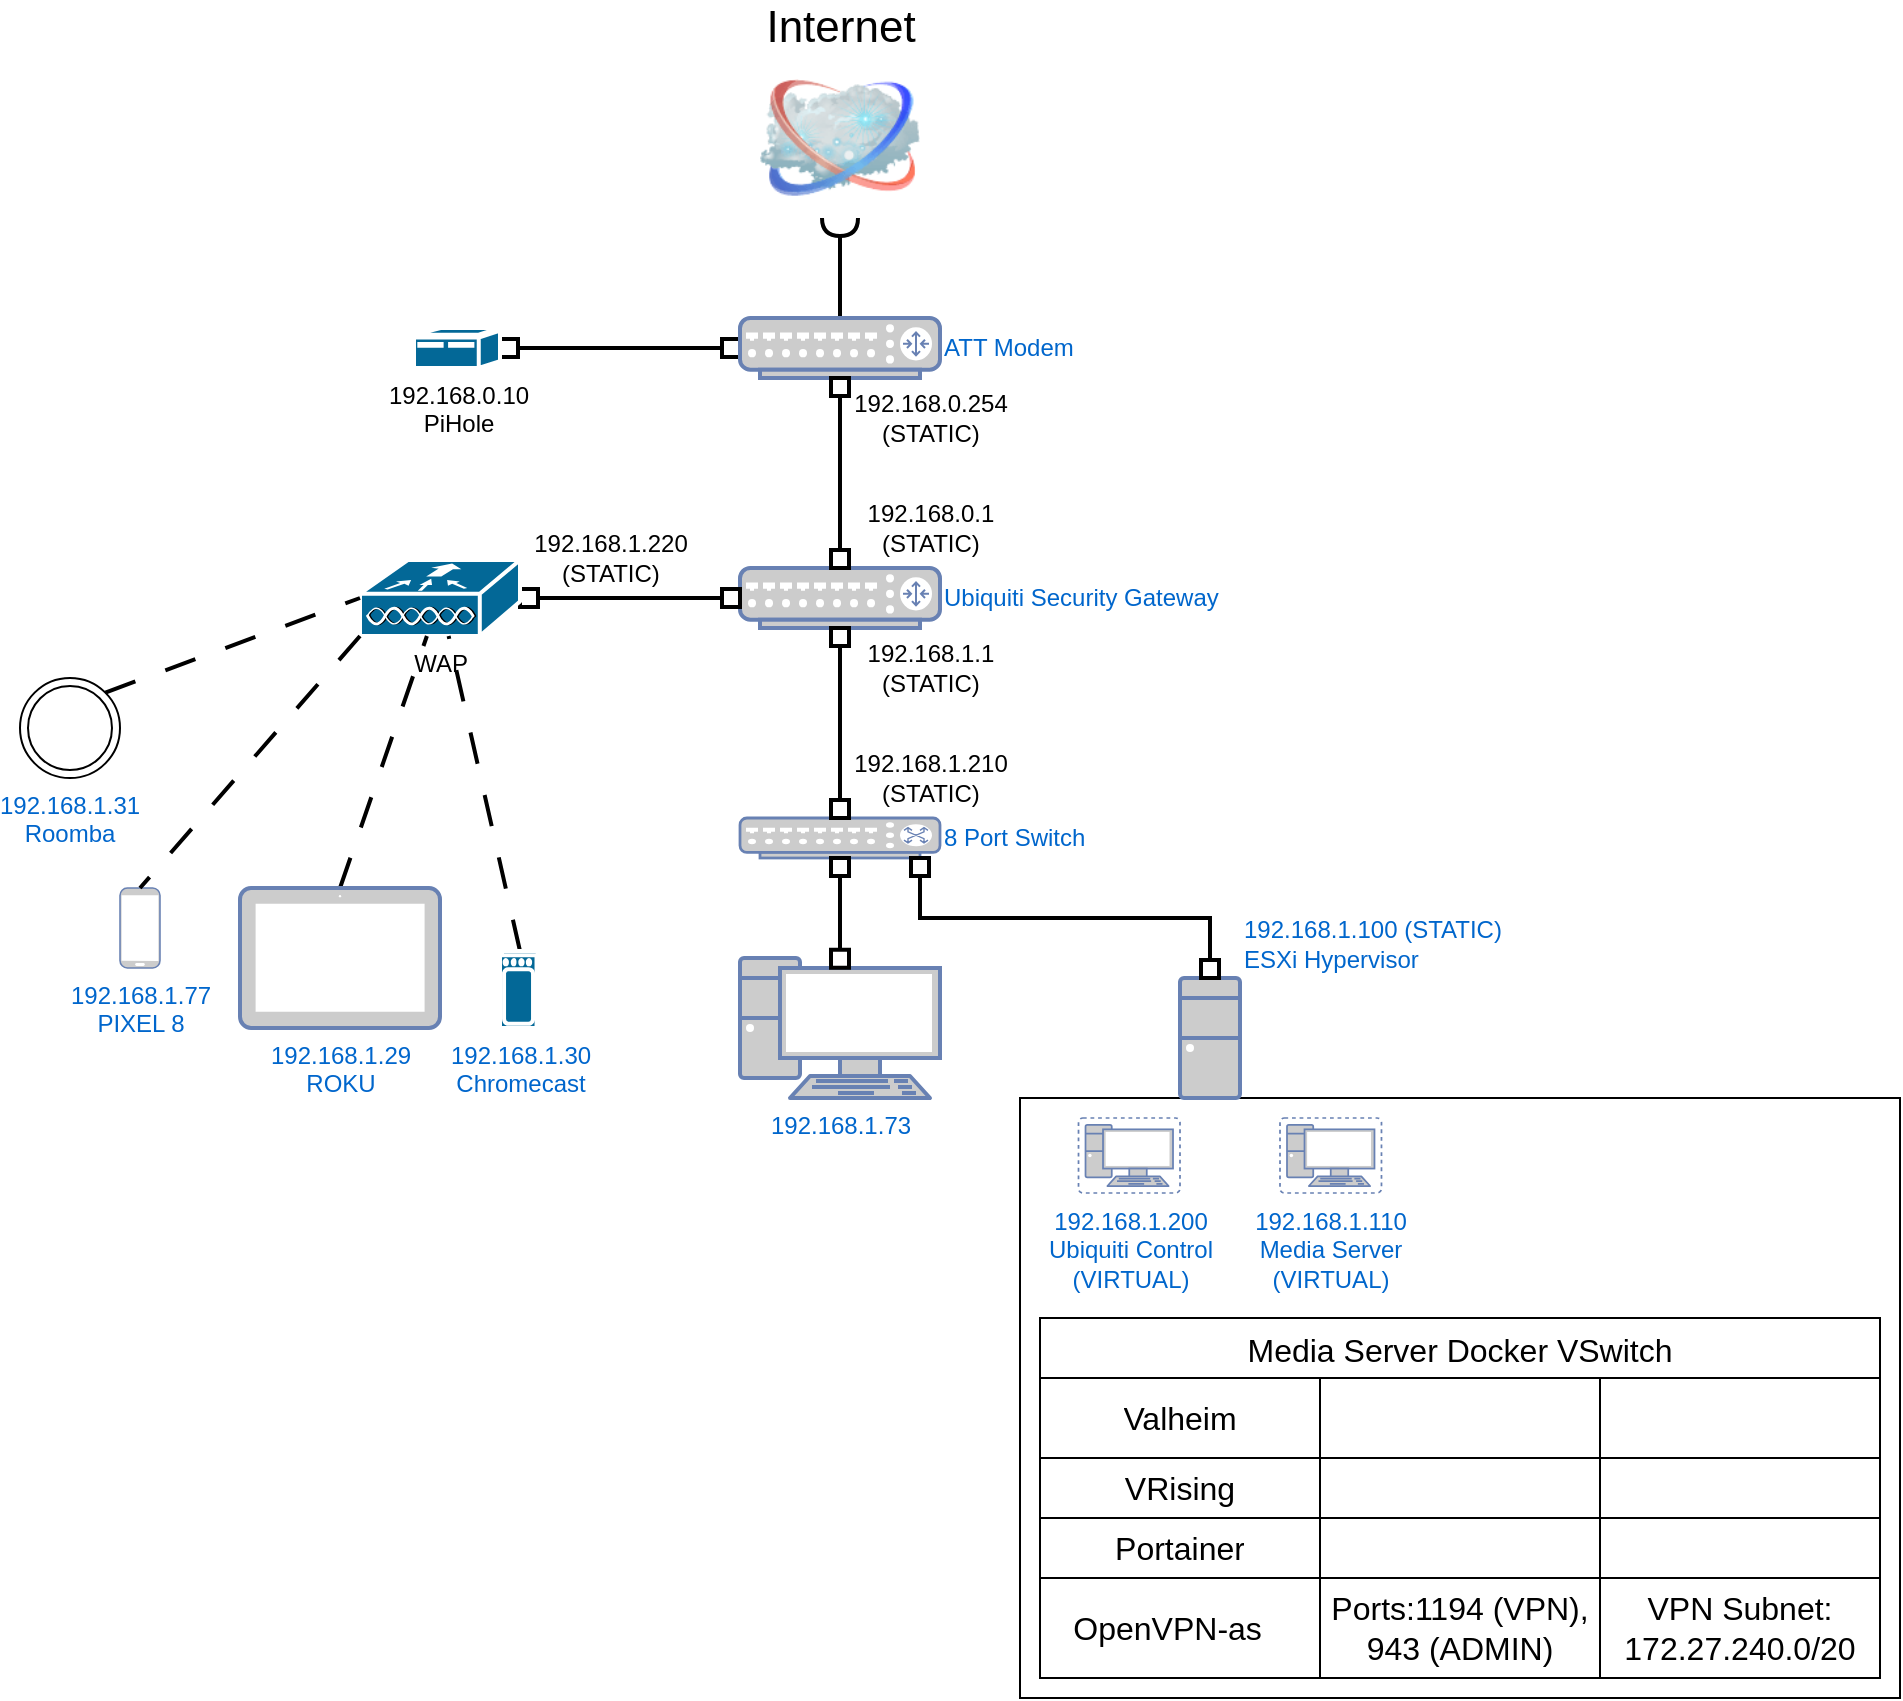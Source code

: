 <mxfile version="24.7.8">
  <diagram name="Page-1" id="55a83fd1-7818-8e21-69c5-c3457e3827bb">
    <mxGraphModel dx="1185" dy="636" grid="1" gridSize="10" guides="1" tooltips="1" connect="1" arrows="1" fold="1" page="1" pageScale="1" pageWidth="1100" pageHeight="850" background="none" math="0" shadow="0">
      <root>
        <mxCell id="0" />
        <mxCell id="1" parent="0" />
        <mxCell id="yDHYC_RwgtvUiKhCghVP-4" value="" style="rounded=0;whiteSpace=wrap;html=1;fillColor=none;" vertex="1" parent="1">
          <mxGeometry x="600" y="660" width="440" height="300" as="geometry" />
        </mxCell>
        <mxCell id="69ecfefc5c41e42c-2" value="Internet" style="image;html=1;labelBackgroundColor=#ffffff;image=img/lib/clip_art/networking/Cloud_128x128.png;rounded=1;shadow=0;comic=0;strokeWidth=2;fontSize=22;labelPosition=center;verticalLabelPosition=top;align=center;verticalAlign=bottom;" parent="1" vertex="1">
          <mxGeometry x="470" y="140" width="80" height="80" as="geometry" />
        </mxCell>
        <mxCell id="GuMGin0lE9v5dH_PCKjd-7" style="edgeStyle=orthogonalEdgeStyle;rounded=0;orthogonalLoop=1;jettySize=auto;html=1;exitX=0;exitY=0.5;exitDx=0;exitDy=0;exitPerimeter=0;endArrow=box;endFill=0;startArrow=box;startFill=0;strokeWidth=2;entryX=1;entryY=0.5;entryDx=0;entryDy=0;entryPerimeter=0;" parent="1" source="GuMGin0lE9v5dH_PCKjd-1" target="KLEj2hCXxhUv6-pm4slY-2" edge="1">
          <mxGeometry relative="1" as="geometry">
            <mxPoint x="350" y="285" as="targetPoint" />
          </mxGeometry>
        </mxCell>
        <mxCell id="KLEj2hCXxhUv6-pm4slY-1" style="edgeStyle=orthogonalEdgeStyle;rounded=0;orthogonalLoop=1;jettySize=auto;html=1;exitX=0.5;exitY=0;exitDx=0;exitDy=0;exitPerimeter=0;strokeWidth=2;endArrow=halfCircle;endFill=0;" parent="1" source="GuMGin0lE9v5dH_PCKjd-1" target="69ecfefc5c41e42c-2" edge="1">
          <mxGeometry relative="1" as="geometry" />
        </mxCell>
        <mxCell id="GuMGin0lE9v5dH_PCKjd-1" value="ATT Modem" style="fontColor=#0066CC;verticalAlign=middle;verticalLabelPosition=middle;labelPosition=right;align=left;html=1;outlineConnect=0;fillColor=#CCCCCC;strokeColor=#6881B3;gradientColor=none;gradientDirection=north;strokeWidth=2;shape=mxgraph.networks.router;" parent="1" vertex="1">
          <mxGeometry x="460" y="270" width="100" height="30" as="geometry" />
        </mxCell>
        <mxCell id="GuMGin0lE9v5dH_PCKjd-2" value="8 Port Switch" style="fontColor=#0066CC;verticalAlign=middle;verticalLabelPosition=middle;labelPosition=right;align=left;html=1;outlineConnect=0;fillColor=#CCCCCC;strokeColor=#6881B3;gradientColor=none;gradientDirection=north;strokeWidth=2;shape=mxgraph.networks.switch;" parent="1" vertex="1">
          <mxGeometry x="460" y="520" width="100" height="20" as="geometry" />
        </mxCell>
        <mxCell id="GuMGin0lE9v5dH_PCKjd-3" value="Ubiquiti Security Gateway" style="fontColor=#0066CC;verticalAlign=middle;verticalLabelPosition=middle;labelPosition=right;align=left;html=1;outlineConnect=0;fillColor=#CCCCCC;strokeColor=#6881B3;gradientColor=none;gradientDirection=north;strokeWidth=2;shape=mxgraph.networks.router;" parent="1" vertex="1">
          <mxGeometry x="460" y="395" width="100" height="30" as="geometry" />
        </mxCell>
        <mxCell id="GuMGin0lE9v5dH_PCKjd-4" style="edgeStyle=orthogonalEdgeStyle;rounded=0;orthogonalLoop=1;jettySize=auto;html=1;exitX=0.5;exitY=1;exitDx=0;exitDy=0;exitPerimeter=0;entryX=0.5;entryY=0;entryDx=0;entryDy=0;entryPerimeter=0;endArrow=box;endFill=0;startArrow=box;startFill=0;strokeWidth=2;" parent="1" source="GuMGin0lE9v5dH_PCKjd-1" target="GuMGin0lE9v5dH_PCKjd-3" edge="1">
          <mxGeometry relative="1" as="geometry" />
        </mxCell>
        <mxCell id="GuMGin0lE9v5dH_PCKjd-5" value="192.168.0.254&lt;br&gt;(STATIC)" style="text;html=1;align=center;verticalAlign=middle;resizable=0;points=[];autosize=1;strokeColor=none;fillColor=none;" parent="1" vertex="1">
          <mxGeometry x="505" y="300" width="100" height="40" as="geometry" />
        </mxCell>
        <mxCell id="GuMGin0lE9v5dH_PCKjd-6" value="192.168.0.1&lt;br&gt;(STATIC)" style="text;html=1;align=center;verticalAlign=middle;resizable=0;points=[];autosize=1;strokeColor=none;fillColor=none;" parent="1" vertex="1">
          <mxGeometry x="510" y="355" width="90" height="40" as="geometry" />
        </mxCell>
        <mxCell id="GuMGin0lE9v5dH_PCKjd-8" style="edgeStyle=orthogonalEdgeStyle;rounded=0;orthogonalLoop=1;jettySize=auto;html=1;exitX=0.5;exitY=1;exitDx=0;exitDy=0;exitPerimeter=0;entryX=0.5;entryY=0;entryDx=0;entryDy=0;entryPerimeter=0;strokeWidth=2;endArrow=box;endFill=0;startArrow=box;startFill=0;" parent="1" source="GuMGin0lE9v5dH_PCKjd-3" target="GuMGin0lE9v5dH_PCKjd-2" edge="1">
          <mxGeometry relative="1" as="geometry" />
        </mxCell>
        <mxCell id="GuMGin0lE9v5dH_PCKjd-9" value="192.168.1.210&lt;br&gt;(STATIC)" style="text;html=1;align=center;verticalAlign=middle;resizable=0;points=[];autosize=1;strokeColor=none;fillColor=none;" parent="1" vertex="1">
          <mxGeometry x="505" y="480" width="100" height="40" as="geometry" />
        </mxCell>
        <mxCell id="GuMGin0lE9v5dH_PCKjd-10" value="192.168.1.1&lt;br&gt;(STATIC)" style="text;html=1;align=center;verticalAlign=middle;resizable=0;points=[];autosize=1;strokeColor=none;fillColor=none;" parent="1" vertex="1">
          <mxGeometry x="510" y="425" width="90" height="40" as="geometry" />
        </mxCell>
        <mxCell id="GuMGin0lE9v5dH_PCKjd-12" style="edgeStyle=orthogonalEdgeStyle;rounded=0;orthogonalLoop=1;jettySize=auto;html=1;exitX=1;exitY=0.5;exitDx=0;exitDy=0;exitPerimeter=0;endArrow=box;endFill=0;startArrow=box;startFill=0;strokeWidth=2;" parent="1" source="GuMGin0lE9v5dH_PCKjd-11" target="GuMGin0lE9v5dH_PCKjd-3" edge="1">
          <mxGeometry relative="1" as="geometry" />
        </mxCell>
        <mxCell id="GuMGin0lE9v5dH_PCKjd-11" value="WAP" style="shape=mxgraph.cisco.wireless.wlan_controller;sketch=0;html=1;pointerEvents=1;dashed=0;fillColor=#036897;strokeColor=#ffffff;strokeWidth=2;verticalLabelPosition=bottom;verticalAlign=top;align=center;outlineConnect=0;rotation=0;" parent="1" vertex="1">
          <mxGeometry x="270" y="391" width="80" height="38" as="geometry" />
        </mxCell>
        <mxCell id="GuMGin0lE9v5dH_PCKjd-13" value="192.168.1.220&lt;br&gt;(STATIC)" style="text;html=1;align=center;verticalAlign=middle;resizable=0;points=[];autosize=1;strokeColor=none;fillColor=none;" parent="1" vertex="1">
          <mxGeometry x="345" y="370" width="100" height="40" as="geometry" />
        </mxCell>
        <mxCell id="GuMGin0lE9v5dH_PCKjd-14" value="192.168.1.73" style="fontColor=#0066CC;verticalAlign=top;verticalLabelPosition=bottom;labelPosition=center;align=center;html=1;outlineConnect=0;fillColor=#CCCCCC;strokeColor=#6881B3;gradientColor=none;gradientDirection=north;strokeWidth=2;shape=mxgraph.networks.pc;" parent="1" vertex="1">
          <mxGeometry x="460" y="590" width="100" height="70" as="geometry" />
        </mxCell>
        <mxCell id="GuMGin0lE9v5dH_PCKjd-15" style="edgeStyle=orthogonalEdgeStyle;rounded=0;orthogonalLoop=1;jettySize=auto;html=1;exitX=0.5;exitY=1;exitDx=0;exitDy=0;exitPerimeter=0;entryX=0.5;entryY=0.07;entryDx=0;entryDy=0;entryPerimeter=0;endArrow=box;endFill=0;startArrow=box;startFill=0;strokeWidth=2;" parent="1" source="GuMGin0lE9v5dH_PCKjd-2" target="GuMGin0lE9v5dH_PCKjd-14" edge="1">
          <mxGeometry relative="1" as="geometry" />
        </mxCell>
        <mxCell id="GuMGin0lE9v5dH_PCKjd-17" value="192.168.1.77&lt;br&gt;PIXEL 8" style="fontColor=#0066CC;verticalAlign=top;verticalLabelPosition=bottom;labelPosition=center;align=center;html=1;outlineConnect=0;fillColor=#CCCCCC;strokeColor=#6881B3;gradientColor=none;gradientDirection=north;strokeWidth=2;shape=mxgraph.networks.mobile;" parent="1" vertex="1">
          <mxGeometry x="150" y="555" width="20" height="40" as="geometry" />
        </mxCell>
        <mxCell id="GuMGin0lE9v5dH_PCKjd-18" style="rounded=0;orthogonalLoop=1;jettySize=auto;html=1;exitX=0;exitY=1;exitDx=0;exitDy=0;exitPerimeter=0;entryX=0.5;entryY=0;entryDx=0;entryDy=0;entryPerimeter=0;dashed=1;dashPattern=8 8;strokeWidth=2;endArrow=none;endFill=0;startArrow=none;startFill=0;" parent="1" source="GuMGin0lE9v5dH_PCKjd-11" target="GuMGin0lE9v5dH_PCKjd-17" edge="1">
          <mxGeometry relative="1" as="geometry" />
        </mxCell>
        <mxCell id="GuMGin0lE9v5dH_PCKjd-20" value="192.168.1.100 (STATIC)&lt;br&gt;ESXi Hypervisor" style="fontColor=#0066CC;verticalAlign=bottom;verticalLabelPosition=top;labelPosition=right;align=left;html=1;outlineConnect=0;fillColor=#CCCCCC;strokeColor=#6881B3;gradientColor=none;gradientDirection=north;strokeWidth=2;shape=mxgraph.networks.desktop_pc;" parent="1" vertex="1">
          <mxGeometry x="680" y="600" width="30" height="60" as="geometry" />
        </mxCell>
        <mxCell id="GuMGin0lE9v5dH_PCKjd-22" style="rounded=0;orthogonalLoop=1;jettySize=auto;html=1;exitX=0.5;exitY=0;exitDx=0;exitDy=0;exitPerimeter=0;dashed=1;strokeWidth=2;dashPattern=8 8;endArrow=none;endFill=0;" parent="1" source="GuMGin0lE9v5dH_PCKjd-21" target="GuMGin0lE9v5dH_PCKjd-11" edge="1">
          <mxGeometry relative="1" as="geometry" />
        </mxCell>
        <mxCell id="GuMGin0lE9v5dH_PCKjd-21" value="192.168.1.29&lt;br&gt;ROKU" style="fontColor=#0066CC;verticalAlign=top;verticalLabelPosition=bottom;labelPosition=center;align=center;html=1;outlineConnect=0;fillColor=#CCCCCC;strokeColor=#6881B3;gradientColor=none;gradientDirection=north;strokeWidth=2;shape=mxgraph.networks.tablet;" parent="1" vertex="1">
          <mxGeometry x="210" y="555" width="100" height="70" as="geometry" />
        </mxCell>
        <mxCell id="GuMGin0lE9v5dH_PCKjd-24" style="rounded=0;orthogonalLoop=1;jettySize=auto;html=1;exitX=0.5;exitY=0;exitDx=0;exitDy=0;exitPerimeter=0;dashed=1;dashPattern=8 8;strokeWidth=2;endArrow=none;endFill=0;" parent="1" source="GuMGin0lE9v5dH_PCKjd-23" target="GuMGin0lE9v5dH_PCKjd-11" edge="1">
          <mxGeometry relative="1" as="geometry" />
        </mxCell>
        <mxCell id="GuMGin0lE9v5dH_PCKjd-23" value="&lt;font color=&quot;#0066cc&quot;&gt;192.168.1.30&lt;br&gt;Chromecast&lt;/font&gt;" style="shape=mxgraph.cisco.wireless.wireless;sketch=0;html=1;pointerEvents=1;dashed=0;fillColor=#036897;strokeColor=#ffffff;strokeWidth=2;verticalLabelPosition=bottom;verticalAlign=top;align=center;outlineConnect=0;" parent="1" vertex="1">
          <mxGeometry x="340" y="586.5" width="20" height="38.5" as="geometry" />
        </mxCell>
        <mxCell id="GuMGin0lE9v5dH_PCKjd-25" value="192.168.1.31&lt;br&gt;Roomba" style="ellipse;shape=doubleEllipse;whiteSpace=wrap;html=1;aspect=fixed;labelPosition=center;verticalLabelPosition=bottom;align=center;verticalAlign=top;fontColor=#0066CC;" parent="1" vertex="1">
          <mxGeometry x="100" y="450" width="50" height="50" as="geometry" />
        </mxCell>
        <mxCell id="GuMGin0lE9v5dH_PCKjd-26" style="rounded=0;orthogonalLoop=1;jettySize=auto;html=1;exitX=1;exitY=0;exitDx=0;exitDy=0;entryX=0;entryY=0.5;entryDx=0;entryDy=0;entryPerimeter=0;dashed=1;dashPattern=8 8;strokeWidth=2;endArrow=none;endFill=0;" parent="1" source="GuMGin0lE9v5dH_PCKjd-25" target="GuMGin0lE9v5dH_PCKjd-11" edge="1">
          <mxGeometry relative="1" as="geometry" />
        </mxCell>
        <mxCell id="GuMGin0lE9v5dH_PCKjd-27" style="edgeStyle=orthogonalEdgeStyle;rounded=0;orthogonalLoop=1;jettySize=auto;html=1;exitX=0.9;exitY=1;exitDx=0;exitDy=0;exitPerimeter=0;entryX=0.5;entryY=0;entryDx=0;entryDy=0;entryPerimeter=0;strokeWidth=2;endArrow=box;endFill=0;startArrow=box;startFill=0;" parent="1" source="GuMGin0lE9v5dH_PCKjd-2" target="GuMGin0lE9v5dH_PCKjd-20" edge="1">
          <mxGeometry relative="1" as="geometry" />
        </mxCell>
        <mxCell id="GuMGin0lE9v5dH_PCKjd-30" value="192.168.1.110&lt;br&gt;Media Server&lt;br&gt;(VIRTUAL)" style="fontColor=#0066CC;verticalAlign=top;verticalLabelPosition=bottom;labelPosition=center;align=center;html=1;outlineConnect=0;fillColor=#CCCCCC;strokeColor=#6881B3;gradientColor=none;gradientDirection=north;strokeWidth=2;shape=mxgraph.networks.virtual_pc;" parent="1" vertex="1">
          <mxGeometry x="730" y="670" width="50.74" height="37.5" as="geometry" />
        </mxCell>
        <mxCell id="GuMGin0lE9v5dH_PCKjd-31" value="192.168.1.200&lt;br&gt;Ubiquiti Control&lt;br&gt;(VIRTUAL)" style="fontColor=#0066CC;verticalAlign=top;verticalLabelPosition=bottom;labelPosition=center;align=center;html=1;outlineConnect=0;fillColor=#CCCCCC;strokeColor=#6881B3;gradientColor=none;gradientDirection=north;strokeWidth=2;shape=mxgraph.networks.virtual_pc;" parent="1" vertex="1">
          <mxGeometry x="629.26" y="670" width="50.74" height="37.5" as="geometry" />
        </mxCell>
        <mxCell id="KLEj2hCXxhUv6-pm4slY-2" value="192.168.0.10&lt;br&gt;PiHole" style="shape=mxgraph.cisco.computers_and_peripherals.ibm_mini_as400;sketch=0;html=1;pointerEvents=1;dashed=0;fillColor=#036897;strokeColor=#ffffff;strokeWidth=2;verticalLabelPosition=bottom;verticalAlign=top;align=center;outlineConnect=0;" parent="1" vertex="1">
          <mxGeometry x="297" y="275" width="43" height="20" as="geometry" />
        </mxCell>
        <mxCell id="yDHYC_RwgtvUiKhCghVP-5" value="Media Server Docker VSwitch" style="shape=table;startSize=30;container=1;collapsible=0;childLayout=tableLayout;strokeColor=default;fontSize=16;" vertex="1" parent="1">
          <mxGeometry x="610" y="770" width="420" height="180" as="geometry" />
        </mxCell>
        <mxCell id="yDHYC_RwgtvUiKhCghVP-6" value="" style="shape=tableRow;horizontal=0;startSize=0;swimlaneHead=0;swimlaneBody=0;strokeColor=inherit;top=0;left=0;bottom=0;right=0;collapsible=0;dropTarget=0;fillColor=none;points=[[0,0.5],[1,0.5]];portConstraint=eastwest;fontSize=16;" vertex="1" parent="yDHYC_RwgtvUiKhCghVP-5">
          <mxGeometry y="30" width="420" height="40" as="geometry" />
        </mxCell>
        <mxCell id="yDHYC_RwgtvUiKhCghVP-7" value="Valheim" style="shape=partialRectangle;html=1;whiteSpace=wrap;connectable=0;strokeColor=inherit;overflow=hidden;fillColor=none;top=0;left=0;bottom=0;right=0;pointerEvents=1;fontSize=16;" vertex="1" parent="yDHYC_RwgtvUiKhCghVP-6">
          <mxGeometry width="140" height="40" as="geometry">
            <mxRectangle width="140" height="40" as="alternateBounds" />
          </mxGeometry>
        </mxCell>
        <mxCell id="yDHYC_RwgtvUiKhCghVP-8" value="" style="shape=partialRectangle;html=1;whiteSpace=wrap;connectable=0;strokeColor=inherit;overflow=hidden;fillColor=none;top=0;left=0;bottom=0;right=0;pointerEvents=1;fontSize=16;" vertex="1" parent="yDHYC_RwgtvUiKhCghVP-6">
          <mxGeometry x="140" width="140" height="40" as="geometry">
            <mxRectangle width="140" height="40" as="alternateBounds" />
          </mxGeometry>
        </mxCell>
        <mxCell id="yDHYC_RwgtvUiKhCghVP-9" value="" style="shape=partialRectangle;html=1;whiteSpace=wrap;connectable=0;strokeColor=inherit;overflow=hidden;fillColor=none;top=0;left=0;bottom=0;right=0;pointerEvents=1;fontSize=16;" vertex="1" parent="yDHYC_RwgtvUiKhCghVP-6">
          <mxGeometry x="280" width="140" height="40" as="geometry">
            <mxRectangle width="140" height="40" as="alternateBounds" />
          </mxGeometry>
        </mxCell>
        <mxCell id="yDHYC_RwgtvUiKhCghVP-10" value="" style="shape=tableRow;horizontal=0;startSize=0;swimlaneHead=0;swimlaneBody=0;strokeColor=inherit;top=0;left=0;bottom=0;right=0;collapsible=0;dropTarget=0;fillColor=none;points=[[0,0.5],[1,0.5]];portConstraint=eastwest;fontSize=16;" vertex="1" parent="yDHYC_RwgtvUiKhCghVP-5">
          <mxGeometry y="70" width="420" height="30" as="geometry" />
        </mxCell>
        <mxCell id="yDHYC_RwgtvUiKhCghVP-11" value="VRising" style="shape=partialRectangle;html=1;whiteSpace=wrap;connectable=0;strokeColor=inherit;overflow=hidden;fillColor=none;top=0;left=0;bottom=0;right=0;pointerEvents=1;fontSize=16;" vertex="1" parent="yDHYC_RwgtvUiKhCghVP-10">
          <mxGeometry width="140" height="30" as="geometry">
            <mxRectangle width="140" height="30" as="alternateBounds" />
          </mxGeometry>
        </mxCell>
        <mxCell id="yDHYC_RwgtvUiKhCghVP-12" value="" style="shape=partialRectangle;html=1;whiteSpace=wrap;connectable=0;strokeColor=inherit;overflow=hidden;fillColor=none;top=0;left=0;bottom=0;right=0;pointerEvents=1;fontSize=16;" vertex="1" parent="yDHYC_RwgtvUiKhCghVP-10">
          <mxGeometry x="140" width="140" height="30" as="geometry">
            <mxRectangle width="140" height="30" as="alternateBounds" />
          </mxGeometry>
        </mxCell>
        <mxCell id="yDHYC_RwgtvUiKhCghVP-13" value="" style="shape=partialRectangle;html=1;whiteSpace=wrap;connectable=0;strokeColor=inherit;overflow=hidden;fillColor=none;top=0;left=0;bottom=0;right=0;pointerEvents=1;fontSize=16;" vertex="1" parent="yDHYC_RwgtvUiKhCghVP-10">
          <mxGeometry x="280" width="140" height="30" as="geometry">
            <mxRectangle width="140" height="30" as="alternateBounds" />
          </mxGeometry>
        </mxCell>
        <mxCell id="yDHYC_RwgtvUiKhCghVP-14" value="" style="shape=tableRow;horizontal=0;startSize=0;swimlaneHead=0;swimlaneBody=0;strokeColor=inherit;top=0;left=0;bottom=0;right=0;collapsible=0;dropTarget=0;fillColor=none;points=[[0,0.5],[1,0.5]];portConstraint=eastwest;fontSize=16;" vertex="1" parent="yDHYC_RwgtvUiKhCghVP-5">
          <mxGeometry y="100" width="420" height="30" as="geometry" />
        </mxCell>
        <mxCell id="yDHYC_RwgtvUiKhCghVP-15" value="Portainer" style="shape=partialRectangle;html=1;whiteSpace=wrap;connectable=0;strokeColor=inherit;overflow=hidden;fillColor=none;top=0;left=0;bottom=0;right=0;pointerEvents=1;fontSize=16;" vertex="1" parent="yDHYC_RwgtvUiKhCghVP-14">
          <mxGeometry width="140" height="30" as="geometry">
            <mxRectangle width="140" height="30" as="alternateBounds" />
          </mxGeometry>
        </mxCell>
        <mxCell id="yDHYC_RwgtvUiKhCghVP-16" value="" style="shape=partialRectangle;html=1;whiteSpace=wrap;connectable=0;strokeColor=inherit;overflow=hidden;fillColor=none;top=0;left=0;bottom=0;right=0;pointerEvents=1;fontSize=16;" vertex="1" parent="yDHYC_RwgtvUiKhCghVP-14">
          <mxGeometry x="140" width="140" height="30" as="geometry">
            <mxRectangle width="140" height="30" as="alternateBounds" />
          </mxGeometry>
        </mxCell>
        <mxCell id="yDHYC_RwgtvUiKhCghVP-17" value="" style="shape=partialRectangle;html=1;whiteSpace=wrap;connectable=0;strokeColor=inherit;overflow=hidden;fillColor=none;top=0;left=0;bottom=0;right=0;pointerEvents=1;fontSize=16;" vertex="1" parent="yDHYC_RwgtvUiKhCghVP-14">
          <mxGeometry x="280" width="140" height="30" as="geometry">
            <mxRectangle width="140" height="30" as="alternateBounds" />
          </mxGeometry>
        </mxCell>
        <mxCell id="yDHYC_RwgtvUiKhCghVP-18" style="shape=tableRow;horizontal=0;startSize=0;swimlaneHead=0;swimlaneBody=0;strokeColor=inherit;top=0;left=0;bottom=0;right=0;collapsible=0;dropTarget=0;fillColor=none;points=[[0,0.5],[1,0.5]];portConstraint=eastwest;fontSize=16;" vertex="1" parent="yDHYC_RwgtvUiKhCghVP-5">
          <mxGeometry y="130" width="420" height="50" as="geometry" />
        </mxCell>
        <mxCell id="yDHYC_RwgtvUiKhCghVP-19" value="OpenVPN-as&lt;span style=&quot;white-space: pre;&quot;&gt;&#x9;&lt;/span&gt;" style="shape=partialRectangle;html=1;whiteSpace=wrap;connectable=0;strokeColor=inherit;overflow=hidden;fillColor=none;top=0;left=0;bottom=0;right=0;pointerEvents=1;fontSize=16;" vertex="1" parent="yDHYC_RwgtvUiKhCghVP-18">
          <mxGeometry width="140" height="50" as="geometry">
            <mxRectangle width="140" height="50" as="alternateBounds" />
          </mxGeometry>
        </mxCell>
        <mxCell id="yDHYC_RwgtvUiKhCghVP-20" value="Ports:1194 (VPN),&lt;br&gt;943 (ADMIN)" style="shape=partialRectangle;html=1;whiteSpace=wrap;connectable=0;strokeColor=inherit;overflow=hidden;fillColor=none;top=0;left=0;bottom=0;right=0;pointerEvents=1;fontSize=16;" vertex="1" parent="yDHYC_RwgtvUiKhCghVP-18">
          <mxGeometry x="140" width="140" height="50" as="geometry">
            <mxRectangle width="140" height="50" as="alternateBounds" />
          </mxGeometry>
        </mxCell>
        <mxCell id="yDHYC_RwgtvUiKhCghVP-21" value="VPN Subnet:&lt;br&gt;172.27.240.0/20" style="shape=partialRectangle;html=1;whiteSpace=wrap;connectable=0;strokeColor=inherit;overflow=hidden;fillColor=none;top=0;left=0;bottom=0;right=0;pointerEvents=1;fontSize=16;" vertex="1" parent="yDHYC_RwgtvUiKhCghVP-18">
          <mxGeometry x="280" width="140" height="50" as="geometry">
            <mxRectangle width="140" height="50" as="alternateBounds" />
          </mxGeometry>
        </mxCell>
      </root>
    </mxGraphModel>
  </diagram>
</mxfile>
